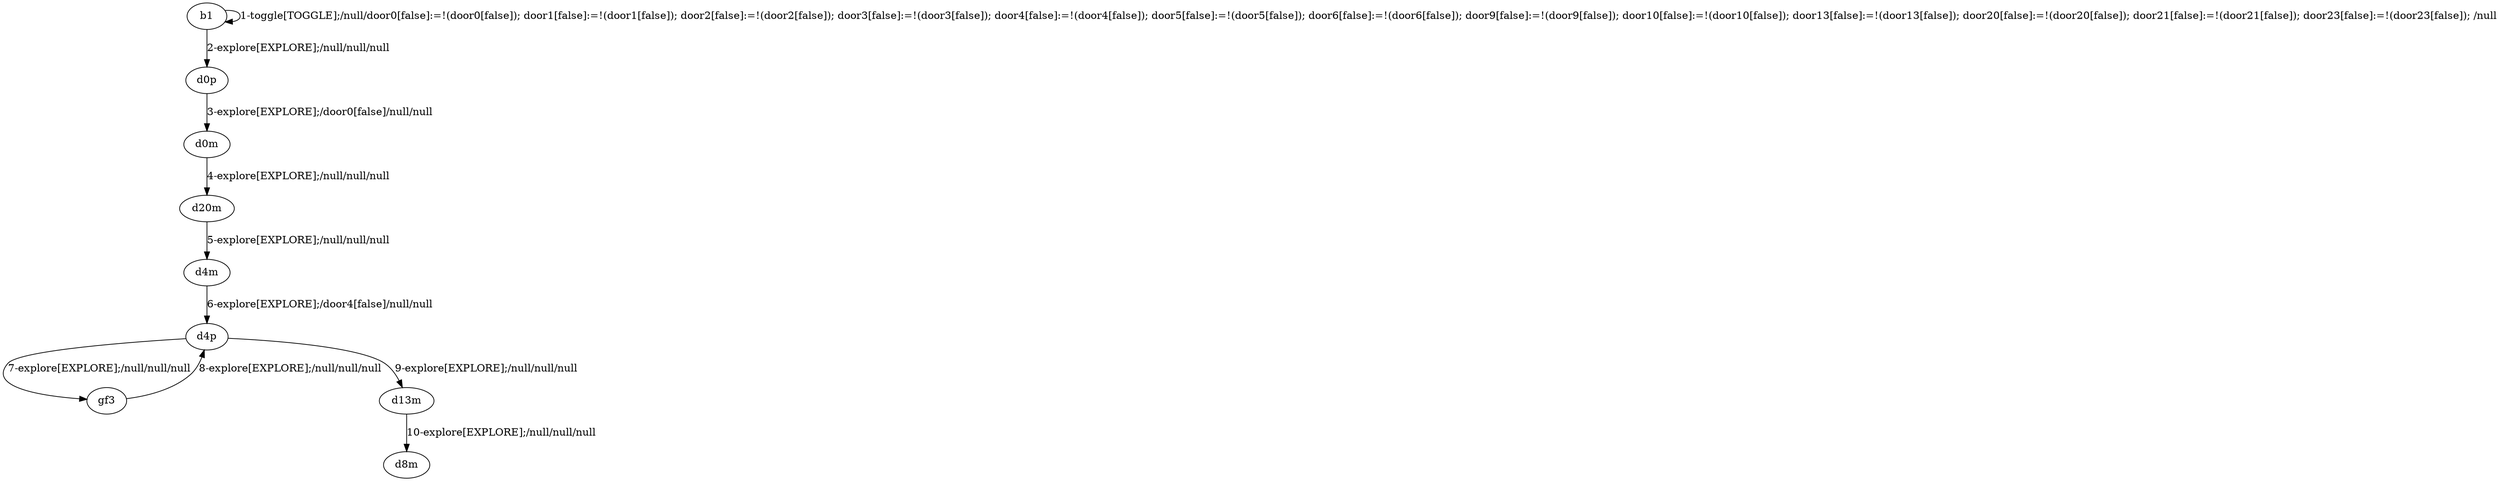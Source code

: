 # Total number of goals covered by this test: 3
# d4p --> gf3
# d20m --> d4m
# gf3 --> d4p

digraph g {
"b1" -> "b1" [label = "1-toggle[TOGGLE];/null/door0[false]:=!(door0[false]); door1[false]:=!(door1[false]); door2[false]:=!(door2[false]); door3[false]:=!(door3[false]); door4[false]:=!(door4[false]); door5[false]:=!(door5[false]); door6[false]:=!(door6[false]); door9[false]:=!(door9[false]); door10[false]:=!(door10[false]); door13[false]:=!(door13[false]); door20[false]:=!(door20[false]); door21[false]:=!(door21[false]); door23[false]:=!(door23[false]); /null"];
"b1" -> "d0p" [label = "2-explore[EXPLORE];/null/null/null"];
"d0p" -> "d0m" [label = "3-explore[EXPLORE];/door0[false]/null/null"];
"d0m" -> "d20m" [label = "4-explore[EXPLORE];/null/null/null"];
"d20m" -> "d4m" [label = "5-explore[EXPLORE];/null/null/null"];
"d4m" -> "d4p" [label = "6-explore[EXPLORE];/door4[false]/null/null"];
"d4p" -> "gf3" [label = "7-explore[EXPLORE];/null/null/null"];
"gf3" -> "d4p" [label = "8-explore[EXPLORE];/null/null/null"];
"d4p" -> "d13m" [label = "9-explore[EXPLORE];/null/null/null"];
"d13m" -> "d8m" [label = "10-explore[EXPLORE];/null/null/null"];
}